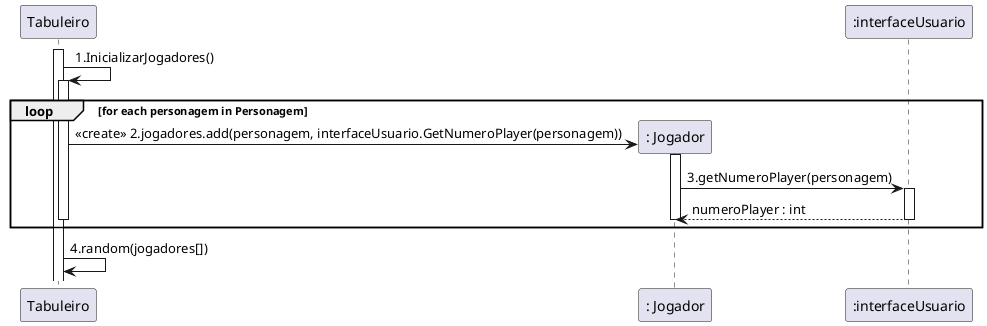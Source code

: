 @startuml
Activate Tabuleiro
":Tabuleiro" as Tabuleiro -> Tabuleiro : 1.InicializarJogadores()

Create ": Jogador" as Jogador
loop for each personagem in Personagem
    activate Tabuleiro
        Tabuleiro -> Jogador : <<create>> 2.jogadores.add(personagem, interfaceUsuario.GetNumeroPlayer(personagem))
        activate Jogador
        
            Jogador-> ":interfaceUsuario" as GUI : 3.getNumeroPlayer(personagem) 
            Activate GUI
            Jogador <-- GUI : numeroPlayer : int
            Deactivate GUI
        Deactivate Jogador
    Deactivate Tabuleiro   
end loop
Tabuleiro -> Tabuleiro : 4.random(jogadores[])
@enduml